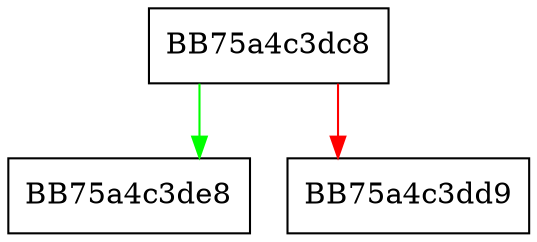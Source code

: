 digraph push_back {
  node [shape="box"];
  graph [splines=ortho];
  BB75a4c3dc8 -> BB75a4c3de8 [color="green"];
  BB75a4c3dc8 -> BB75a4c3dd9 [color="red"];
}